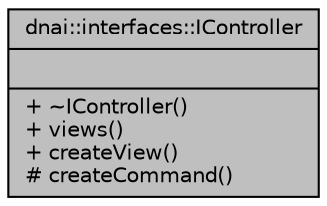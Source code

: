 digraph "dnai::interfaces::IController"
{
  edge [fontname="Helvetica",fontsize="10",labelfontname="Helvetica",labelfontsize="10"];
  node [fontname="Helvetica",fontsize="10",shape=record];
  Node1 [label="{dnai::interfaces::IController\n||+ ~IController()\l+ views()\l+ createView()\l# createCommand()\l}",height=0.2,width=0.4,color="black", fillcolor="grey75", style="filled", fontcolor="black"];
}
